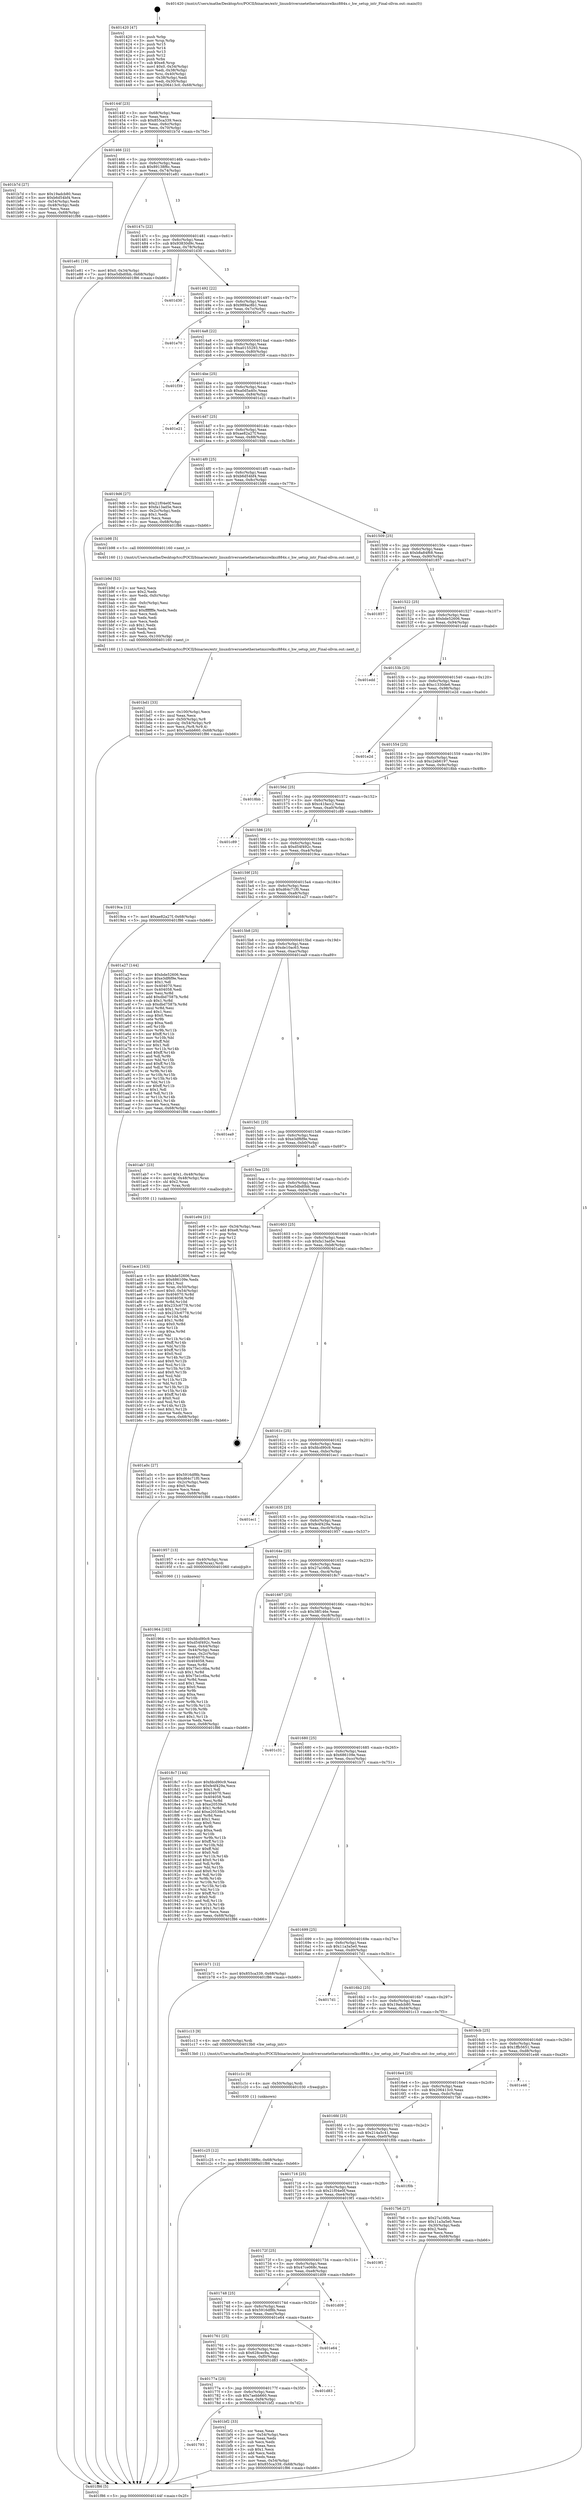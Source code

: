 digraph "0x401420" {
  label = "0x401420 (/mnt/c/Users/mathe/Desktop/tcc/POCII/binaries/extr_linuxdriversnetethernetmicrelksz884x.c_hw_setup_intr_Final-ollvm.out::main(0))"
  labelloc = "t"
  node[shape=record]

  Entry [label="",width=0.3,height=0.3,shape=circle,fillcolor=black,style=filled]
  "0x40144f" [label="{
     0x40144f [23]\l
     | [instrs]\l
     &nbsp;&nbsp;0x40144f \<+3\>: mov -0x68(%rbp),%eax\l
     &nbsp;&nbsp;0x401452 \<+2\>: mov %eax,%ecx\l
     &nbsp;&nbsp;0x401454 \<+6\>: sub $0x855ca339,%ecx\l
     &nbsp;&nbsp;0x40145a \<+3\>: mov %eax,-0x6c(%rbp)\l
     &nbsp;&nbsp;0x40145d \<+3\>: mov %ecx,-0x70(%rbp)\l
     &nbsp;&nbsp;0x401460 \<+6\>: je 0000000000401b7d \<main+0x75d\>\l
  }"]
  "0x401b7d" [label="{
     0x401b7d [27]\l
     | [instrs]\l
     &nbsp;&nbsp;0x401b7d \<+5\>: mov $0x19adcb80,%eax\l
     &nbsp;&nbsp;0x401b82 \<+5\>: mov $0xb6d54bf4,%ecx\l
     &nbsp;&nbsp;0x401b87 \<+3\>: mov -0x54(%rbp),%edx\l
     &nbsp;&nbsp;0x401b8a \<+3\>: cmp -0x48(%rbp),%edx\l
     &nbsp;&nbsp;0x401b8d \<+3\>: cmovl %ecx,%eax\l
     &nbsp;&nbsp;0x401b90 \<+3\>: mov %eax,-0x68(%rbp)\l
     &nbsp;&nbsp;0x401b93 \<+5\>: jmp 0000000000401f86 \<main+0xb66\>\l
  }"]
  "0x401466" [label="{
     0x401466 [22]\l
     | [instrs]\l
     &nbsp;&nbsp;0x401466 \<+5\>: jmp 000000000040146b \<main+0x4b\>\l
     &nbsp;&nbsp;0x40146b \<+3\>: mov -0x6c(%rbp),%eax\l
     &nbsp;&nbsp;0x40146e \<+5\>: sub $0x89138f6c,%eax\l
     &nbsp;&nbsp;0x401473 \<+3\>: mov %eax,-0x74(%rbp)\l
     &nbsp;&nbsp;0x401476 \<+6\>: je 0000000000401e81 \<main+0xa61\>\l
  }"]
  Exit [label="",width=0.3,height=0.3,shape=circle,fillcolor=black,style=filled,peripheries=2]
  "0x401e81" [label="{
     0x401e81 [19]\l
     | [instrs]\l
     &nbsp;&nbsp;0x401e81 \<+7\>: movl $0x0,-0x34(%rbp)\l
     &nbsp;&nbsp;0x401e88 \<+7\>: movl $0xe5dbd0bb,-0x68(%rbp)\l
     &nbsp;&nbsp;0x401e8f \<+5\>: jmp 0000000000401f86 \<main+0xb66\>\l
  }"]
  "0x40147c" [label="{
     0x40147c [22]\l
     | [instrs]\l
     &nbsp;&nbsp;0x40147c \<+5\>: jmp 0000000000401481 \<main+0x61\>\l
     &nbsp;&nbsp;0x401481 \<+3\>: mov -0x6c(%rbp),%eax\l
     &nbsp;&nbsp;0x401484 \<+5\>: sub $0x93830d9c,%eax\l
     &nbsp;&nbsp;0x401489 \<+3\>: mov %eax,-0x78(%rbp)\l
     &nbsp;&nbsp;0x40148c \<+6\>: je 0000000000401d30 \<main+0x910\>\l
  }"]
  "0x401c25" [label="{
     0x401c25 [12]\l
     | [instrs]\l
     &nbsp;&nbsp;0x401c25 \<+7\>: movl $0x89138f6c,-0x68(%rbp)\l
     &nbsp;&nbsp;0x401c2c \<+5\>: jmp 0000000000401f86 \<main+0xb66\>\l
  }"]
  "0x401d30" [label="{
     0x401d30\l
  }", style=dashed]
  "0x401492" [label="{
     0x401492 [22]\l
     | [instrs]\l
     &nbsp;&nbsp;0x401492 \<+5\>: jmp 0000000000401497 \<main+0x77\>\l
     &nbsp;&nbsp;0x401497 \<+3\>: mov -0x6c(%rbp),%eax\l
     &nbsp;&nbsp;0x40149a \<+5\>: sub $0x989ac8b1,%eax\l
     &nbsp;&nbsp;0x40149f \<+3\>: mov %eax,-0x7c(%rbp)\l
     &nbsp;&nbsp;0x4014a2 \<+6\>: je 0000000000401e70 \<main+0xa50\>\l
  }"]
  "0x401c1c" [label="{
     0x401c1c [9]\l
     | [instrs]\l
     &nbsp;&nbsp;0x401c1c \<+4\>: mov -0x50(%rbp),%rdi\l
     &nbsp;&nbsp;0x401c20 \<+5\>: call 0000000000401030 \<free@plt\>\l
     | [calls]\l
     &nbsp;&nbsp;0x401030 \{1\} (unknown)\l
  }"]
  "0x401e70" [label="{
     0x401e70\l
  }", style=dashed]
  "0x4014a8" [label="{
     0x4014a8 [22]\l
     | [instrs]\l
     &nbsp;&nbsp;0x4014a8 \<+5\>: jmp 00000000004014ad \<main+0x8d\>\l
     &nbsp;&nbsp;0x4014ad \<+3\>: mov -0x6c(%rbp),%eax\l
     &nbsp;&nbsp;0x4014b0 \<+5\>: sub $0xa0155293,%eax\l
     &nbsp;&nbsp;0x4014b5 \<+3\>: mov %eax,-0x80(%rbp)\l
     &nbsp;&nbsp;0x4014b8 \<+6\>: je 0000000000401f39 \<main+0xb19\>\l
  }"]
  "0x401793" [label="{
     0x401793\l
  }", style=dashed]
  "0x401f39" [label="{
     0x401f39\l
  }", style=dashed]
  "0x4014be" [label="{
     0x4014be [25]\l
     | [instrs]\l
     &nbsp;&nbsp;0x4014be \<+5\>: jmp 00000000004014c3 \<main+0xa3\>\l
     &nbsp;&nbsp;0x4014c3 \<+3\>: mov -0x6c(%rbp),%eax\l
     &nbsp;&nbsp;0x4014c6 \<+5\>: sub $0xa0d5a40c,%eax\l
     &nbsp;&nbsp;0x4014cb \<+6\>: mov %eax,-0x84(%rbp)\l
     &nbsp;&nbsp;0x4014d1 \<+6\>: je 0000000000401e21 \<main+0xa01\>\l
  }"]
  "0x401bf2" [label="{
     0x401bf2 [33]\l
     | [instrs]\l
     &nbsp;&nbsp;0x401bf2 \<+2\>: xor %eax,%eax\l
     &nbsp;&nbsp;0x401bf4 \<+3\>: mov -0x54(%rbp),%ecx\l
     &nbsp;&nbsp;0x401bf7 \<+2\>: mov %eax,%edx\l
     &nbsp;&nbsp;0x401bf9 \<+2\>: sub %ecx,%edx\l
     &nbsp;&nbsp;0x401bfb \<+2\>: mov %eax,%ecx\l
     &nbsp;&nbsp;0x401bfd \<+3\>: sub $0x1,%ecx\l
     &nbsp;&nbsp;0x401c00 \<+2\>: add %ecx,%edx\l
     &nbsp;&nbsp;0x401c02 \<+2\>: sub %edx,%eax\l
     &nbsp;&nbsp;0x401c04 \<+3\>: mov %eax,-0x54(%rbp)\l
     &nbsp;&nbsp;0x401c07 \<+7\>: movl $0x855ca339,-0x68(%rbp)\l
     &nbsp;&nbsp;0x401c0e \<+5\>: jmp 0000000000401f86 \<main+0xb66\>\l
  }"]
  "0x401e21" [label="{
     0x401e21\l
  }", style=dashed]
  "0x4014d7" [label="{
     0x4014d7 [25]\l
     | [instrs]\l
     &nbsp;&nbsp;0x4014d7 \<+5\>: jmp 00000000004014dc \<main+0xbc\>\l
     &nbsp;&nbsp;0x4014dc \<+3\>: mov -0x6c(%rbp),%eax\l
     &nbsp;&nbsp;0x4014df \<+5\>: sub $0xae82a27f,%eax\l
     &nbsp;&nbsp;0x4014e4 \<+6\>: mov %eax,-0x88(%rbp)\l
     &nbsp;&nbsp;0x4014ea \<+6\>: je 00000000004019d6 \<main+0x5b6\>\l
  }"]
  "0x40177a" [label="{
     0x40177a [25]\l
     | [instrs]\l
     &nbsp;&nbsp;0x40177a \<+5\>: jmp 000000000040177f \<main+0x35f\>\l
     &nbsp;&nbsp;0x40177f \<+3\>: mov -0x6c(%rbp),%eax\l
     &nbsp;&nbsp;0x401782 \<+5\>: sub $0x7aebb660,%eax\l
     &nbsp;&nbsp;0x401787 \<+6\>: mov %eax,-0xf4(%rbp)\l
     &nbsp;&nbsp;0x40178d \<+6\>: je 0000000000401bf2 \<main+0x7d2\>\l
  }"]
  "0x4019d6" [label="{
     0x4019d6 [27]\l
     | [instrs]\l
     &nbsp;&nbsp;0x4019d6 \<+5\>: mov $0x21f04e0f,%eax\l
     &nbsp;&nbsp;0x4019db \<+5\>: mov $0xfa13ad5e,%ecx\l
     &nbsp;&nbsp;0x4019e0 \<+3\>: mov -0x2c(%rbp),%edx\l
     &nbsp;&nbsp;0x4019e3 \<+3\>: cmp $0x1,%edx\l
     &nbsp;&nbsp;0x4019e6 \<+3\>: cmovl %ecx,%eax\l
     &nbsp;&nbsp;0x4019e9 \<+3\>: mov %eax,-0x68(%rbp)\l
     &nbsp;&nbsp;0x4019ec \<+5\>: jmp 0000000000401f86 \<main+0xb66\>\l
  }"]
  "0x4014f0" [label="{
     0x4014f0 [25]\l
     | [instrs]\l
     &nbsp;&nbsp;0x4014f0 \<+5\>: jmp 00000000004014f5 \<main+0xd5\>\l
     &nbsp;&nbsp;0x4014f5 \<+3\>: mov -0x6c(%rbp),%eax\l
     &nbsp;&nbsp;0x4014f8 \<+5\>: sub $0xb6d54bf4,%eax\l
     &nbsp;&nbsp;0x4014fd \<+6\>: mov %eax,-0x8c(%rbp)\l
     &nbsp;&nbsp;0x401503 \<+6\>: je 0000000000401b98 \<main+0x778\>\l
  }"]
  "0x401d83" [label="{
     0x401d83\l
  }", style=dashed]
  "0x401b98" [label="{
     0x401b98 [5]\l
     | [instrs]\l
     &nbsp;&nbsp;0x401b98 \<+5\>: call 0000000000401160 \<next_i\>\l
     | [calls]\l
     &nbsp;&nbsp;0x401160 \{1\} (/mnt/c/Users/mathe/Desktop/tcc/POCII/binaries/extr_linuxdriversnetethernetmicrelksz884x.c_hw_setup_intr_Final-ollvm.out::next_i)\l
  }"]
  "0x401509" [label="{
     0x401509 [25]\l
     | [instrs]\l
     &nbsp;&nbsp;0x401509 \<+5\>: jmp 000000000040150e \<main+0xee\>\l
     &nbsp;&nbsp;0x40150e \<+3\>: mov -0x6c(%rbp),%eax\l
     &nbsp;&nbsp;0x401511 \<+5\>: sub $0xb8a84f68,%eax\l
     &nbsp;&nbsp;0x401516 \<+6\>: mov %eax,-0x90(%rbp)\l
     &nbsp;&nbsp;0x40151c \<+6\>: je 0000000000401857 \<main+0x437\>\l
  }"]
  "0x401761" [label="{
     0x401761 [25]\l
     | [instrs]\l
     &nbsp;&nbsp;0x401761 \<+5\>: jmp 0000000000401766 \<main+0x346\>\l
     &nbsp;&nbsp;0x401766 \<+3\>: mov -0x6c(%rbp),%eax\l
     &nbsp;&nbsp;0x401769 \<+5\>: sub $0x628cec9a,%eax\l
     &nbsp;&nbsp;0x40176e \<+6\>: mov %eax,-0xf0(%rbp)\l
     &nbsp;&nbsp;0x401774 \<+6\>: je 0000000000401d83 \<main+0x963\>\l
  }"]
  "0x401857" [label="{
     0x401857\l
  }", style=dashed]
  "0x401522" [label="{
     0x401522 [25]\l
     | [instrs]\l
     &nbsp;&nbsp;0x401522 \<+5\>: jmp 0000000000401527 \<main+0x107\>\l
     &nbsp;&nbsp;0x401527 \<+3\>: mov -0x6c(%rbp),%eax\l
     &nbsp;&nbsp;0x40152a \<+5\>: sub $0xbde52606,%eax\l
     &nbsp;&nbsp;0x40152f \<+6\>: mov %eax,-0x94(%rbp)\l
     &nbsp;&nbsp;0x401535 \<+6\>: je 0000000000401edd \<main+0xabd\>\l
  }"]
  "0x401e64" [label="{
     0x401e64\l
  }", style=dashed]
  "0x401edd" [label="{
     0x401edd\l
  }", style=dashed]
  "0x40153b" [label="{
     0x40153b [25]\l
     | [instrs]\l
     &nbsp;&nbsp;0x40153b \<+5\>: jmp 0000000000401540 \<main+0x120\>\l
     &nbsp;&nbsp;0x401540 \<+3\>: mov -0x6c(%rbp),%eax\l
     &nbsp;&nbsp;0x401543 \<+5\>: sub $0xc1330de6,%eax\l
     &nbsp;&nbsp;0x401548 \<+6\>: mov %eax,-0x98(%rbp)\l
     &nbsp;&nbsp;0x40154e \<+6\>: je 0000000000401e2d \<main+0xa0d\>\l
  }"]
  "0x401748" [label="{
     0x401748 [25]\l
     | [instrs]\l
     &nbsp;&nbsp;0x401748 \<+5\>: jmp 000000000040174d \<main+0x32d\>\l
     &nbsp;&nbsp;0x40174d \<+3\>: mov -0x6c(%rbp),%eax\l
     &nbsp;&nbsp;0x401750 \<+5\>: sub $0x5916df8b,%eax\l
     &nbsp;&nbsp;0x401755 \<+6\>: mov %eax,-0xec(%rbp)\l
     &nbsp;&nbsp;0x40175b \<+6\>: je 0000000000401e64 \<main+0xa44\>\l
  }"]
  "0x401e2d" [label="{
     0x401e2d\l
  }", style=dashed]
  "0x401554" [label="{
     0x401554 [25]\l
     | [instrs]\l
     &nbsp;&nbsp;0x401554 \<+5\>: jmp 0000000000401559 \<main+0x139\>\l
     &nbsp;&nbsp;0x401559 \<+3\>: mov -0x6c(%rbp),%eax\l
     &nbsp;&nbsp;0x40155c \<+5\>: sub $0xc2eb6197,%eax\l
     &nbsp;&nbsp;0x401561 \<+6\>: mov %eax,-0x9c(%rbp)\l
     &nbsp;&nbsp;0x401567 \<+6\>: je 00000000004018bb \<main+0x49b\>\l
  }"]
  "0x401d09" [label="{
     0x401d09\l
  }", style=dashed]
  "0x4018bb" [label="{
     0x4018bb\l
  }", style=dashed]
  "0x40156d" [label="{
     0x40156d [25]\l
     | [instrs]\l
     &nbsp;&nbsp;0x40156d \<+5\>: jmp 0000000000401572 \<main+0x152\>\l
     &nbsp;&nbsp;0x401572 \<+3\>: mov -0x6c(%rbp),%eax\l
     &nbsp;&nbsp;0x401575 \<+5\>: sub $0xc41facc2,%eax\l
     &nbsp;&nbsp;0x40157a \<+6\>: mov %eax,-0xa0(%rbp)\l
     &nbsp;&nbsp;0x401580 \<+6\>: je 0000000000401c89 \<main+0x869\>\l
  }"]
  "0x40172f" [label="{
     0x40172f [25]\l
     | [instrs]\l
     &nbsp;&nbsp;0x40172f \<+5\>: jmp 0000000000401734 \<main+0x314\>\l
     &nbsp;&nbsp;0x401734 \<+3\>: mov -0x6c(%rbp),%eax\l
     &nbsp;&nbsp;0x401737 \<+5\>: sub $0x47ce068c,%eax\l
     &nbsp;&nbsp;0x40173c \<+6\>: mov %eax,-0xe8(%rbp)\l
     &nbsp;&nbsp;0x401742 \<+6\>: je 0000000000401d09 \<main+0x8e9\>\l
  }"]
  "0x401c89" [label="{
     0x401c89\l
  }", style=dashed]
  "0x401586" [label="{
     0x401586 [25]\l
     | [instrs]\l
     &nbsp;&nbsp;0x401586 \<+5\>: jmp 000000000040158b \<main+0x16b\>\l
     &nbsp;&nbsp;0x40158b \<+3\>: mov -0x6c(%rbp),%eax\l
     &nbsp;&nbsp;0x40158e \<+5\>: sub $0xd54f492c,%eax\l
     &nbsp;&nbsp;0x401593 \<+6\>: mov %eax,-0xa4(%rbp)\l
     &nbsp;&nbsp;0x401599 \<+6\>: je 00000000004019ca \<main+0x5aa\>\l
  }"]
  "0x4019f1" [label="{
     0x4019f1\l
  }", style=dashed]
  "0x4019ca" [label="{
     0x4019ca [12]\l
     | [instrs]\l
     &nbsp;&nbsp;0x4019ca \<+7\>: movl $0xae82a27f,-0x68(%rbp)\l
     &nbsp;&nbsp;0x4019d1 \<+5\>: jmp 0000000000401f86 \<main+0xb66\>\l
  }"]
  "0x40159f" [label="{
     0x40159f [25]\l
     | [instrs]\l
     &nbsp;&nbsp;0x40159f \<+5\>: jmp 00000000004015a4 \<main+0x184\>\l
     &nbsp;&nbsp;0x4015a4 \<+3\>: mov -0x6c(%rbp),%eax\l
     &nbsp;&nbsp;0x4015a7 \<+5\>: sub $0xd64c71f0,%eax\l
     &nbsp;&nbsp;0x4015ac \<+6\>: mov %eax,-0xa8(%rbp)\l
     &nbsp;&nbsp;0x4015b2 \<+6\>: je 0000000000401a27 \<main+0x607\>\l
  }"]
  "0x401716" [label="{
     0x401716 [25]\l
     | [instrs]\l
     &nbsp;&nbsp;0x401716 \<+5\>: jmp 000000000040171b \<main+0x2fb\>\l
     &nbsp;&nbsp;0x40171b \<+3\>: mov -0x6c(%rbp),%eax\l
     &nbsp;&nbsp;0x40171e \<+5\>: sub $0x21f04e0f,%eax\l
     &nbsp;&nbsp;0x401723 \<+6\>: mov %eax,-0xe4(%rbp)\l
     &nbsp;&nbsp;0x401729 \<+6\>: je 00000000004019f1 \<main+0x5d1\>\l
  }"]
  "0x401a27" [label="{
     0x401a27 [144]\l
     | [instrs]\l
     &nbsp;&nbsp;0x401a27 \<+5\>: mov $0xbde52606,%eax\l
     &nbsp;&nbsp;0x401a2c \<+5\>: mov $0xe3df6f9e,%ecx\l
     &nbsp;&nbsp;0x401a31 \<+2\>: mov $0x1,%dl\l
     &nbsp;&nbsp;0x401a33 \<+7\>: mov 0x404070,%esi\l
     &nbsp;&nbsp;0x401a3a \<+7\>: mov 0x404058,%edi\l
     &nbsp;&nbsp;0x401a41 \<+3\>: mov %esi,%r8d\l
     &nbsp;&nbsp;0x401a44 \<+7\>: add $0xdbd7587b,%r8d\l
     &nbsp;&nbsp;0x401a4b \<+4\>: sub $0x1,%r8d\l
     &nbsp;&nbsp;0x401a4f \<+7\>: sub $0xdbd7587b,%r8d\l
     &nbsp;&nbsp;0x401a56 \<+4\>: imul %r8d,%esi\l
     &nbsp;&nbsp;0x401a5a \<+3\>: and $0x1,%esi\l
     &nbsp;&nbsp;0x401a5d \<+3\>: cmp $0x0,%esi\l
     &nbsp;&nbsp;0x401a60 \<+4\>: sete %r9b\l
     &nbsp;&nbsp;0x401a64 \<+3\>: cmp $0xa,%edi\l
     &nbsp;&nbsp;0x401a67 \<+4\>: setl %r10b\l
     &nbsp;&nbsp;0x401a6b \<+3\>: mov %r9b,%r11b\l
     &nbsp;&nbsp;0x401a6e \<+4\>: xor $0xff,%r11b\l
     &nbsp;&nbsp;0x401a72 \<+3\>: mov %r10b,%bl\l
     &nbsp;&nbsp;0x401a75 \<+3\>: xor $0xff,%bl\l
     &nbsp;&nbsp;0x401a78 \<+3\>: xor $0x1,%dl\l
     &nbsp;&nbsp;0x401a7b \<+3\>: mov %r11b,%r14b\l
     &nbsp;&nbsp;0x401a7e \<+4\>: and $0xff,%r14b\l
     &nbsp;&nbsp;0x401a82 \<+3\>: and %dl,%r9b\l
     &nbsp;&nbsp;0x401a85 \<+3\>: mov %bl,%r15b\l
     &nbsp;&nbsp;0x401a88 \<+4\>: and $0xff,%r15b\l
     &nbsp;&nbsp;0x401a8c \<+3\>: and %dl,%r10b\l
     &nbsp;&nbsp;0x401a8f \<+3\>: or %r9b,%r14b\l
     &nbsp;&nbsp;0x401a92 \<+3\>: or %r10b,%r15b\l
     &nbsp;&nbsp;0x401a95 \<+3\>: xor %r15b,%r14b\l
     &nbsp;&nbsp;0x401a98 \<+3\>: or %bl,%r11b\l
     &nbsp;&nbsp;0x401a9b \<+4\>: xor $0xff,%r11b\l
     &nbsp;&nbsp;0x401a9f \<+3\>: or $0x1,%dl\l
     &nbsp;&nbsp;0x401aa2 \<+3\>: and %dl,%r11b\l
     &nbsp;&nbsp;0x401aa5 \<+3\>: or %r11b,%r14b\l
     &nbsp;&nbsp;0x401aa8 \<+4\>: test $0x1,%r14b\l
     &nbsp;&nbsp;0x401aac \<+3\>: cmovne %ecx,%eax\l
     &nbsp;&nbsp;0x401aaf \<+3\>: mov %eax,-0x68(%rbp)\l
     &nbsp;&nbsp;0x401ab2 \<+5\>: jmp 0000000000401f86 \<main+0xb66\>\l
  }"]
  "0x4015b8" [label="{
     0x4015b8 [25]\l
     | [instrs]\l
     &nbsp;&nbsp;0x4015b8 \<+5\>: jmp 00000000004015bd \<main+0x19d\>\l
     &nbsp;&nbsp;0x4015bd \<+3\>: mov -0x6c(%rbp),%eax\l
     &nbsp;&nbsp;0x4015c0 \<+5\>: sub $0xde10ac63,%eax\l
     &nbsp;&nbsp;0x4015c5 \<+6\>: mov %eax,-0xac(%rbp)\l
     &nbsp;&nbsp;0x4015cb \<+6\>: je 0000000000401ea9 \<main+0xa89\>\l
  }"]
  "0x401f0b" [label="{
     0x401f0b\l
  }", style=dashed]
  "0x401ea9" [label="{
     0x401ea9\l
  }", style=dashed]
  "0x4015d1" [label="{
     0x4015d1 [25]\l
     | [instrs]\l
     &nbsp;&nbsp;0x4015d1 \<+5\>: jmp 00000000004015d6 \<main+0x1b6\>\l
     &nbsp;&nbsp;0x4015d6 \<+3\>: mov -0x6c(%rbp),%eax\l
     &nbsp;&nbsp;0x4015d9 \<+5\>: sub $0xe3df6f9e,%eax\l
     &nbsp;&nbsp;0x4015de \<+6\>: mov %eax,-0xb0(%rbp)\l
     &nbsp;&nbsp;0x4015e4 \<+6\>: je 0000000000401ab7 \<main+0x697\>\l
  }"]
  "0x401bd1" [label="{
     0x401bd1 [33]\l
     | [instrs]\l
     &nbsp;&nbsp;0x401bd1 \<+6\>: mov -0x100(%rbp),%ecx\l
     &nbsp;&nbsp;0x401bd7 \<+3\>: imul %eax,%ecx\l
     &nbsp;&nbsp;0x401bda \<+4\>: mov -0x50(%rbp),%r8\l
     &nbsp;&nbsp;0x401bde \<+4\>: movslq -0x54(%rbp),%r9\l
     &nbsp;&nbsp;0x401be2 \<+4\>: mov %ecx,(%r8,%r9,4)\l
     &nbsp;&nbsp;0x401be6 \<+7\>: movl $0x7aebb660,-0x68(%rbp)\l
     &nbsp;&nbsp;0x401bed \<+5\>: jmp 0000000000401f86 \<main+0xb66\>\l
  }"]
  "0x401ab7" [label="{
     0x401ab7 [23]\l
     | [instrs]\l
     &nbsp;&nbsp;0x401ab7 \<+7\>: movl $0x1,-0x48(%rbp)\l
     &nbsp;&nbsp;0x401abe \<+4\>: movslq -0x48(%rbp),%rax\l
     &nbsp;&nbsp;0x401ac2 \<+4\>: shl $0x2,%rax\l
     &nbsp;&nbsp;0x401ac6 \<+3\>: mov %rax,%rdi\l
     &nbsp;&nbsp;0x401ac9 \<+5\>: call 0000000000401050 \<malloc@plt\>\l
     | [calls]\l
     &nbsp;&nbsp;0x401050 \{1\} (unknown)\l
  }"]
  "0x4015ea" [label="{
     0x4015ea [25]\l
     | [instrs]\l
     &nbsp;&nbsp;0x4015ea \<+5\>: jmp 00000000004015ef \<main+0x1cf\>\l
     &nbsp;&nbsp;0x4015ef \<+3\>: mov -0x6c(%rbp),%eax\l
     &nbsp;&nbsp;0x4015f2 \<+5\>: sub $0xe5dbd0bb,%eax\l
     &nbsp;&nbsp;0x4015f7 \<+6\>: mov %eax,-0xb4(%rbp)\l
     &nbsp;&nbsp;0x4015fd \<+6\>: je 0000000000401e94 \<main+0xa74\>\l
  }"]
  "0x401b9d" [label="{
     0x401b9d [52]\l
     | [instrs]\l
     &nbsp;&nbsp;0x401b9d \<+2\>: xor %ecx,%ecx\l
     &nbsp;&nbsp;0x401b9f \<+5\>: mov $0x2,%edx\l
     &nbsp;&nbsp;0x401ba4 \<+6\>: mov %edx,-0xfc(%rbp)\l
     &nbsp;&nbsp;0x401baa \<+1\>: cltd\l
     &nbsp;&nbsp;0x401bab \<+6\>: mov -0xfc(%rbp),%esi\l
     &nbsp;&nbsp;0x401bb1 \<+2\>: idiv %esi\l
     &nbsp;&nbsp;0x401bb3 \<+6\>: imul $0xfffffffe,%edx,%edx\l
     &nbsp;&nbsp;0x401bb9 \<+2\>: mov %ecx,%edi\l
     &nbsp;&nbsp;0x401bbb \<+2\>: sub %edx,%edi\l
     &nbsp;&nbsp;0x401bbd \<+2\>: mov %ecx,%edx\l
     &nbsp;&nbsp;0x401bbf \<+3\>: sub $0x1,%edx\l
     &nbsp;&nbsp;0x401bc2 \<+2\>: add %edx,%edi\l
     &nbsp;&nbsp;0x401bc4 \<+2\>: sub %edi,%ecx\l
     &nbsp;&nbsp;0x401bc6 \<+6\>: mov %ecx,-0x100(%rbp)\l
     &nbsp;&nbsp;0x401bcc \<+5\>: call 0000000000401160 \<next_i\>\l
     | [calls]\l
     &nbsp;&nbsp;0x401160 \{1\} (/mnt/c/Users/mathe/Desktop/tcc/POCII/binaries/extr_linuxdriversnetethernetmicrelksz884x.c_hw_setup_intr_Final-ollvm.out::next_i)\l
  }"]
  "0x401e94" [label="{
     0x401e94 [21]\l
     | [instrs]\l
     &nbsp;&nbsp;0x401e94 \<+3\>: mov -0x34(%rbp),%eax\l
     &nbsp;&nbsp;0x401e97 \<+7\>: add $0xe8,%rsp\l
     &nbsp;&nbsp;0x401e9e \<+1\>: pop %rbx\l
     &nbsp;&nbsp;0x401e9f \<+2\>: pop %r12\l
     &nbsp;&nbsp;0x401ea1 \<+2\>: pop %r13\l
     &nbsp;&nbsp;0x401ea3 \<+2\>: pop %r14\l
     &nbsp;&nbsp;0x401ea5 \<+2\>: pop %r15\l
     &nbsp;&nbsp;0x401ea7 \<+1\>: pop %rbp\l
     &nbsp;&nbsp;0x401ea8 \<+1\>: ret\l
  }"]
  "0x401603" [label="{
     0x401603 [25]\l
     | [instrs]\l
     &nbsp;&nbsp;0x401603 \<+5\>: jmp 0000000000401608 \<main+0x1e8\>\l
     &nbsp;&nbsp;0x401608 \<+3\>: mov -0x6c(%rbp),%eax\l
     &nbsp;&nbsp;0x40160b \<+5\>: sub $0xfa13ad5e,%eax\l
     &nbsp;&nbsp;0x401610 \<+6\>: mov %eax,-0xb8(%rbp)\l
     &nbsp;&nbsp;0x401616 \<+6\>: je 0000000000401a0c \<main+0x5ec\>\l
  }"]
  "0x401ace" [label="{
     0x401ace [163]\l
     | [instrs]\l
     &nbsp;&nbsp;0x401ace \<+5\>: mov $0xbde52606,%ecx\l
     &nbsp;&nbsp;0x401ad3 \<+5\>: mov $0x686109e,%edx\l
     &nbsp;&nbsp;0x401ad8 \<+3\>: mov $0x1,%sil\l
     &nbsp;&nbsp;0x401adb \<+4\>: mov %rax,-0x50(%rbp)\l
     &nbsp;&nbsp;0x401adf \<+7\>: movl $0x0,-0x54(%rbp)\l
     &nbsp;&nbsp;0x401ae6 \<+8\>: mov 0x404070,%r8d\l
     &nbsp;&nbsp;0x401aee \<+8\>: mov 0x404058,%r9d\l
     &nbsp;&nbsp;0x401af6 \<+3\>: mov %r8d,%r10d\l
     &nbsp;&nbsp;0x401af9 \<+7\>: add $0x233c6778,%r10d\l
     &nbsp;&nbsp;0x401b00 \<+4\>: sub $0x1,%r10d\l
     &nbsp;&nbsp;0x401b04 \<+7\>: sub $0x233c6778,%r10d\l
     &nbsp;&nbsp;0x401b0b \<+4\>: imul %r10d,%r8d\l
     &nbsp;&nbsp;0x401b0f \<+4\>: and $0x1,%r8d\l
     &nbsp;&nbsp;0x401b13 \<+4\>: cmp $0x0,%r8d\l
     &nbsp;&nbsp;0x401b17 \<+4\>: sete %r11b\l
     &nbsp;&nbsp;0x401b1b \<+4\>: cmp $0xa,%r9d\l
     &nbsp;&nbsp;0x401b1f \<+3\>: setl %bl\l
     &nbsp;&nbsp;0x401b22 \<+3\>: mov %r11b,%r14b\l
     &nbsp;&nbsp;0x401b25 \<+4\>: xor $0xff,%r14b\l
     &nbsp;&nbsp;0x401b29 \<+3\>: mov %bl,%r15b\l
     &nbsp;&nbsp;0x401b2c \<+4\>: xor $0xff,%r15b\l
     &nbsp;&nbsp;0x401b30 \<+4\>: xor $0x0,%sil\l
     &nbsp;&nbsp;0x401b34 \<+3\>: mov %r14b,%r12b\l
     &nbsp;&nbsp;0x401b37 \<+4\>: and $0x0,%r12b\l
     &nbsp;&nbsp;0x401b3b \<+3\>: and %sil,%r11b\l
     &nbsp;&nbsp;0x401b3e \<+3\>: mov %r15b,%r13b\l
     &nbsp;&nbsp;0x401b41 \<+4\>: and $0x0,%r13b\l
     &nbsp;&nbsp;0x401b45 \<+3\>: and %sil,%bl\l
     &nbsp;&nbsp;0x401b48 \<+3\>: or %r11b,%r12b\l
     &nbsp;&nbsp;0x401b4b \<+3\>: or %bl,%r13b\l
     &nbsp;&nbsp;0x401b4e \<+3\>: xor %r13b,%r12b\l
     &nbsp;&nbsp;0x401b51 \<+3\>: or %r15b,%r14b\l
     &nbsp;&nbsp;0x401b54 \<+4\>: xor $0xff,%r14b\l
     &nbsp;&nbsp;0x401b58 \<+4\>: or $0x0,%sil\l
     &nbsp;&nbsp;0x401b5c \<+3\>: and %sil,%r14b\l
     &nbsp;&nbsp;0x401b5f \<+3\>: or %r14b,%r12b\l
     &nbsp;&nbsp;0x401b62 \<+4\>: test $0x1,%r12b\l
     &nbsp;&nbsp;0x401b66 \<+3\>: cmovne %edx,%ecx\l
     &nbsp;&nbsp;0x401b69 \<+3\>: mov %ecx,-0x68(%rbp)\l
     &nbsp;&nbsp;0x401b6c \<+5\>: jmp 0000000000401f86 \<main+0xb66\>\l
  }"]
  "0x401a0c" [label="{
     0x401a0c [27]\l
     | [instrs]\l
     &nbsp;&nbsp;0x401a0c \<+5\>: mov $0x5916df8b,%eax\l
     &nbsp;&nbsp;0x401a11 \<+5\>: mov $0xd64c71f0,%ecx\l
     &nbsp;&nbsp;0x401a16 \<+3\>: mov -0x2c(%rbp),%edx\l
     &nbsp;&nbsp;0x401a19 \<+3\>: cmp $0x0,%edx\l
     &nbsp;&nbsp;0x401a1c \<+3\>: cmove %ecx,%eax\l
     &nbsp;&nbsp;0x401a1f \<+3\>: mov %eax,-0x68(%rbp)\l
     &nbsp;&nbsp;0x401a22 \<+5\>: jmp 0000000000401f86 \<main+0xb66\>\l
  }"]
  "0x40161c" [label="{
     0x40161c [25]\l
     | [instrs]\l
     &nbsp;&nbsp;0x40161c \<+5\>: jmp 0000000000401621 \<main+0x201\>\l
     &nbsp;&nbsp;0x401621 \<+3\>: mov -0x6c(%rbp),%eax\l
     &nbsp;&nbsp;0x401624 \<+5\>: sub $0xfdcd90c9,%eax\l
     &nbsp;&nbsp;0x401629 \<+6\>: mov %eax,-0xbc(%rbp)\l
     &nbsp;&nbsp;0x40162f \<+6\>: je 0000000000401ec1 \<main+0xaa1\>\l
  }"]
  "0x401964" [label="{
     0x401964 [102]\l
     | [instrs]\l
     &nbsp;&nbsp;0x401964 \<+5\>: mov $0xfdcd90c9,%ecx\l
     &nbsp;&nbsp;0x401969 \<+5\>: mov $0xd54f492c,%edx\l
     &nbsp;&nbsp;0x40196e \<+3\>: mov %eax,-0x44(%rbp)\l
     &nbsp;&nbsp;0x401971 \<+3\>: mov -0x44(%rbp),%eax\l
     &nbsp;&nbsp;0x401974 \<+3\>: mov %eax,-0x2c(%rbp)\l
     &nbsp;&nbsp;0x401977 \<+7\>: mov 0x404070,%eax\l
     &nbsp;&nbsp;0x40197e \<+7\>: mov 0x404058,%esi\l
     &nbsp;&nbsp;0x401985 \<+3\>: mov %eax,%r8d\l
     &nbsp;&nbsp;0x401988 \<+7\>: add $0x75e1c6ba,%r8d\l
     &nbsp;&nbsp;0x40198f \<+4\>: sub $0x1,%r8d\l
     &nbsp;&nbsp;0x401993 \<+7\>: sub $0x75e1c6ba,%r8d\l
     &nbsp;&nbsp;0x40199a \<+4\>: imul %r8d,%eax\l
     &nbsp;&nbsp;0x40199e \<+3\>: and $0x1,%eax\l
     &nbsp;&nbsp;0x4019a1 \<+3\>: cmp $0x0,%eax\l
     &nbsp;&nbsp;0x4019a4 \<+4\>: sete %r9b\l
     &nbsp;&nbsp;0x4019a8 \<+3\>: cmp $0xa,%esi\l
     &nbsp;&nbsp;0x4019ab \<+4\>: setl %r10b\l
     &nbsp;&nbsp;0x4019af \<+3\>: mov %r9b,%r11b\l
     &nbsp;&nbsp;0x4019b2 \<+3\>: and %r10b,%r11b\l
     &nbsp;&nbsp;0x4019b5 \<+3\>: xor %r10b,%r9b\l
     &nbsp;&nbsp;0x4019b8 \<+3\>: or %r9b,%r11b\l
     &nbsp;&nbsp;0x4019bb \<+4\>: test $0x1,%r11b\l
     &nbsp;&nbsp;0x4019bf \<+3\>: cmovne %edx,%ecx\l
     &nbsp;&nbsp;0x4019c2 \<+3\>: mov %ecx,-0x68(%rbp)\l
     &nbsp;&nbsp;0x4019c5 \<+5\>: jmp 0000000000401f86 \<main+0xb66\>\l
  }"]
  "0x401ec1" [label="{
     0x401ec1\l
  }", style=dashed]
  "0x401635" [label="{
     0x401635 [25]\l
     | [instrs]\l
     &nbsp;&nbsp;0x401635 \<+5\>: jmp 000000000040163a \<main+0x21a\>\l
     &nbsp;&nbsp;0x40163a \<+3\>: mov -0x6c(%rbp),%eax\l
     &nbsp;&nbsp;0x40163d \<+5\>: sub $0xfe4f429a,%eax\l
     &nbsp;&nbsp;0x401642 \<+6\>: mov %eax,-0xc0(%rbp)\l
     &nbsp;&nbsp;0x401648 \<+6\>: je 0000000000401957 \<main+0x537\>\l
  }"]
  "0x401420" [label="{
     0x401420 [47]\l
     | [instrs]\l
     &nbsp;&nbsp;0x401420 \<+1\>: push %rbp\l
     &nbsp;&nbsp;0x401421 \<+3\>: mov %rsp,%rbp\l
     &nbsp;&nbsp;0x401424 \<+2\>: push %r15\l
     &nbsp;&nbsp;0x401426 \<+2\>: push %r14\l
     &nbsp;&nbsp;0x401428 \<+2\>: push %r13\l
     &nbsp;&nbsp;0x40142a \<+2\>: push %r12\l
     &nbsp;&nbsp;0x40142c \<+1\>: push %rbx\l
     &nbsp;&nbsp;0x40142d \<+7\>: sub $0xe8,%rsp\l
     &nbsp;&nbsp;0x401434 \<+7\>: movl $0x0,-0x34(%rbp)\l
     &nbsp;&nbsp;0x40143b \<+3\>: mov %edi,-0x38(%rbp)\l
     &nbsp;&nbsp;0x40143e \<+4\>: mov %rsi,-0x40(%rbp)\l
     &nbsp;&nbsp;0x401442 \<+3\>: mov -0x38(%rbp),%edi\l
     &nbsp;&nbsp;0x401445 \<+3\>: mov %edi,-0x30(%rbp)\l
     &nbsp;&nbsp;0x401448 \<+7\>: movl $0x206413c0,-0x68(%rbp)\l
  }"]
  "0x401957" [label="{
     0x401957 [13]\l
     | [instrs]\l
     &nbsp;&nbsp;0x401957 \<+4\>: mov -0x40(%rbp),%rax\l
     &nbsp;&nbsp;0x40195b \<+4\>: mov 0x8(%rax),%rdi\l
     &nbsp;&nbsp;0x40195f \<+5\>: call 0000000000401060 \<atoi@plt\>\l
     | [calls]\l
     &nbsp;&nbsp;0x401060 \{1\} (unknown)\l
  }"]
  "0x40164e" [label="{
     0x40164e [25]\l
     | [instrs]\l
     &nbsp;&nbsp;0x40164e \<+5\>: jmp 0000000000401653 \<main+0x233\>\l
     &nbsp;&nbsp;0x401653 \<+3\>: mov -0x6c(%rbp),%eax\l
     &nbsp;&nbsp;0x401656 \<+5\>: sub $0x27a166b,%eax\l
     &nbsp;&nbsp;0x40165b \<+6\>: mov %eax,-0xc4(%rbp)\l
     &nbsp;&nbsp;0x401661 \<+6\>: je 00000000004018c7 \<main+0x4a7\>\l
  }"]
  "0x401f86" [label="{
     0x401f86 [5]\l
     | [instrs]\l
     &nbsp;&nbsp;0x401f86 \<+5\>: jmp 000000000040144f \<main+0x2f\>\l
  }"]
  "0x4018c7" [label="{
     0x4018c7 [144]\l
     | [instrs]\l
     &nbsp;&nbsp;0x4018c7 \<+5\>: mov $0xfdcd90c9,%eax\l
     &nbsp;&nbsp;0x4018cc \<+5\>: mov $0xfe4f429a,%ecx\l
     &nbsp;&nbsp;0x4018d1 \<+2\>: mov $0x1,%dl\l
     &nbsp;&nbsp;0x4018d3 \<+7\>: mov 0x404070,%esi\l
     &nbsp;&nbsp;0x4018da \<+7\>: mov 0x404058,%edi\l
     &nbsp;&nbsp;0x4018e1 \<+3\>: mov %esi,%r8d\l
     &nbsp;&nbsp;0x4018e4 \<+7\>: sub $0xe20539e5,%r8d\l
     &nbsp;&nbsp;0x4018eb \<+4\>: sub $0x1,%r8d\l
     &nbsp;&nbsp;0x4018ef \<+7\>: add $0xe20539e5,%r8d\l
     &nbsp;&nbsp;0x4018f6 \<+4\>: imul %r8d,%esi\l
     &nbsp;&nbsp;0x4018fa \<+3\>: and $0x1,%esi\l
     &nbsp;&nbsp;0x4018fd \<+3\>: cmp $0x0,%esi\l
     &nbsp;&nbsp;0x401900 \<+4\>: sete %r9b\l
     &nbsp;&nbsp;0x401904 \<+3\>: cmp $0xa,%edi\l
     &nbsp;&nbsp;0x401907 \<+4\>: setl %r10b\l
     &nbsp;&nbsp;0x40190b \<+3\>: mov %r9b,%r11b\l
     &nbsp;&nbsp;0x40190e \<+4\>: xor $0xff,%r11b\l
     &nbsp;&nbsp;0x401912 \<+3\>: mov %r10b,%bl\l
     &nbsp;&nbsp;0x401915 \<+3\>: xor $0xff,%bl\l
     &nbsp;&nbsp;0x401918 \<+3\>: xor $0x0,%dl\l
     &nbsp;&nbsp;0x40191b \<+3\>: mov %r11b,%r14b\l
     &nbsp;&nbsp;0x40191e \<+4\>: and $0x0,%r14b\l
     &nbsp;&nbsp;0x401922 \<+3\>: and %dl,%r9b\l
     &nbsp;&nbsp;0x401925 \<+3\>: mov %bl,%r15b\l
     &nbsp;&nbsp;0x401928 \<+4\>: and $0x0,%r15b\l
     &nbsp;&nbsp;0x40192c \<+3\>: and %dl,%r10b\l
     &nbsp;&nbsp;0x40192f \<+3\>: or %r9b,%r14b\l
     &nbsp;&nbsp;0x401932 \<+3\>: or %r10b,%r15b\l
     &nbsp;&nbsp;0x401935 \<+3\>: xor %r15b,%r14b\l
     &nbsp;&nbsp;0x401938 \<+3\>: or %bl,%r11b\l
     &nbsp;&nbsp;0x40193b \<+4\>: xor $0xff,%r11b\l
     &nbsp;&nbsp;0x40193f \<+3\>: or $0x0,%dl\l
     &nbsp;&nbsp;0x401942 \<+3\>: and %dl,%r11b\l
     &nbsp;&nbsp;0x401945 \<+3\>: or %r11b,%r14b\l
     &nbsp;&nbsp;0x401948 \<+4\>: test $0x1,%r14b\l
     &nbsp;&nbsp;0x40194c \<+3\>: cmovne %ecx,%eax\l
     &nbsp;&nbsp;0x40194f \<+3\>: mov %eax,-0x68(%rbp)\l
     &nbsp;&nbsp;0x401952 \<+5\>: jmp 0000000000401f86 \<main+0xb66\>\l
  }"]
  "0x401667" [label="{
     0x401667 [25]\l
     | [instrs]\l
     &nbsp;&nbsp;0x401667 \<+5\>: jmp 000000000040166c \<main+0x24c\>\l
     &nbsp;&nbsp;0x40166c \<+3\>: mov -0x6c(%rbp),%eax\l
     &nbsp;&nbsp;0x40166f \<+5\>: sub $0x38f146e,%eax\l
     &nbsp;&nbsp;0x401674 \<+6\>: mov %eax,-0xc8(%rbp)\l
     &nbsp;&nbsp;0x40167a \<+6\>: je 0000000000401c31 \<main+0x811\>\l
  }"]
  "0x4016fd" [label="{
     0x4016fd [25]\l
     | [instrs]\l
     &nbsp;&nbsp;0x4016fd \<+5\>: jmp 0000000000401702 \<main+0x2e2\>\l
     &nbsp;&nbsp;0x401702 \<+3\>: mov -0x6c(%rbp),%eax\l
     &nbsp;&nbsp;0x401705 \<+5\>: sub $0x214a5c41,%eax\l
     &nbsp;&nbsp;0x40170a \<+6\>: mov %eax,-0xe0(%rbp)\l
     &nbsp;&nbsp;0x401710 \<+6\>: je 0000000000401f0b \<main+0xaeb\>\l
  }"]
  "0x401c31" [label="{
     0x401c31\l
  }", style=dashed]
  "0x401680" [label="{
     0x401680 [25]\l
     | [instrs]\l
     &nbsp;&nbsp;0x401680 \<+5\>: jmp 0000000000401685 \<main+0x265\>\l
     &nbsp;&nbsp;0x401685 \<+3\>: mov -0x6c(%rbp),%eax\l
     &nbsp;&nbsp;0x401688 \<+5\>: sub $0x686109e,%eax\l
     &nbsp;&nbsp;0x40168d \<+6\>: mov %eax,-0xcc(%rbp)\l
     &nbsp;&nbsp;0x401693 \<+6\>: je 0000000000401b71 \<main+0x751\>\l
  }"]
  "0x4017b6" [label="{
     0x4017b6 [27]\l
     | [instrs]\l
     &nbsp;&nbsp;0x4017b6 \<+5\>: mov $0x27a166b,%eax\l
     &nbsp;&nbsp;0x4017bb \<+5\>: mov $0x11a3a5e0,%ecx\l
     &nbsp;&nbsp;0x4017c0 \<+3\>: mov -0x30(%rbp),%edx\l
     &nbsp;&nbsp;0x4017c3 \<+3\>: cmp $0x2,%edx\l
     &nbsp;&nbsp;0x4017c6 \<+3\>: cmovne %ecx,%eax\l
     &nbsp;&nbsp;0x4017c9 \<+3\>: mov %eax,-0x68(%rbp)\l
     &nbsp;&nbsp;0x4017cc \<+5\>: jmp 0000000000401f86 \<main+0xb66\>\l
  }"]
  "0x401b71" [label="{
     0x401b71 [12]\l
     | [instrs]\l
     &nbsp;&nbsp;0x401b71 \<+7\>: movl $0x855ca339,-0x68(%rbp)\l
     &nbsp;&nbsp;0x401b78 \<+5\>: jmp 0000000000401f86 \<main+0xb66\>\l
  }"]
  "0x401699" [label="{
     0x401699 [25]\l
     | [instrs]\l
     &nbsp;&nbsp;0x401699 \<+5\>: jmp 000000000040169e \<main+0x27e\>\l
     &nbsp;&nbsp;0x40169e \<+3\>: mov -0x6c(%rbp),%eax\l
     &nbsp;&nbsp;0x4016a1 \<+5\>: sub $0x11a3a5e0,%eax\l
     &nbsp;&nbsp;0x4016a6 \<+6\>: mov %eax,-0xd0(%rbp)\l
     &nbsp;&nbsp;0x4016ac \<+6\>: je 00000000004017d1 \<main+0x3b1\>\l
  }"]
  "0x4016e4" [label="{
     0x4016e4 [25]\l
     | [instrs]\l
     &nbsp;&nbsp;0x4016e4 \<+5\>: jmp 00000000004016e9 \<main+0x2c9\>\l
     &nbsp;&nbsp;0x4016e9 \<+3\>: mov -0x6c(%rbp),%eax\l
     &nbsp;&nbsp;0x4016ec \<+5\>: sub $0x206413c0,%eax\l
     &nbsp;&nbsp;0x4016f1 \<+6\>: mov %eax,-0xdc(%rbp)\l
     &nbsp;&nbsp;0x4016f7 \<+6\>: je 00000000004017b6 \<main+0x396\>\l
  }"]
  "0x4017d1" [label="{
     0x4017d1\l
  }", style=dashed]
  "0x4016b2" [label="{
     0x4016b2 [25]\l
     | [instrs]\l
     &nbsp;&nbsp;0x4016b2 \<+5\>: jmp 00000000004016b7 \<main+0x297\>\l
     &nbsp;&nbsp;0x4016b7 \<+3\>: mov -0x6c(%rbp),%eax\l
     &nbsp;&nbsp;0x4016ba \<+5\>: sub $0x19adcb80,%eax\l
     &nbsp;&nbsp;0x4016bf \<+6\>: mov %eax,-0xd4(%rbp)\l
     &nbsp;&nbsp;0x4016c5 \<+6\>: je 0000000000401c13 \<main+0x7f3\>\l
  }"]
  "0x401e46" [label="{
     0x401e46\l
  }", style=dashed]
  "0x401c13" [label="{
     0x401c13 [9]\l
     | [instrs]\l
     &nbsp;&nbsp;0x401c13 \<+4\>: mov -0x50(%rbp),%rdi\l
     &nbsp;&nbsp;0x401c17 \<+5\>: call 00000000004013b0 \<hw_setup_intr\>\l
     | [calls]\l
     &nbsp;&nbsp;0x4013b0 \{1\} (/mnt/c/Users/mathe/Desktop/tcc/POCII/binaries/extr_linuxdriversnetethernetmicrelksz884x.c_hw_setup_intr_Final-ollvm.out::hw_setup_intr)\l
  }"]
  "0x4016cb" [label="{
     0x4016cb [25]\l
     | [instrs]\l
     &nbsp;&nbsp;0x4016cb \<+5\>: jmp 00000000004016d0 \<main+0x2b0\>\l
     &nbsp;&nbsp;0x4016d0 \<+3\>: mov -0x6c(%rbp),%eax\l
     &nbsp;&nbsp;0x4016d3 \<+5\>: sub $0x1ffb5651,%eax\l
     &nbsp;&nbsp;0x4016d8 \<+6\>: mov %eax,-0xd8(%rbp)\l
     &nbsp;&nbsp;0x4016de \<+6\>: je 0000000000401e46 \<main+0xa26\>\l
  }"]
  Entry -> "0x401420" [label=" 1"]
  "0x40144f" -> "0x401b7d" [label=" 2"]
  "0x40144f" -> "0x401466" [label=" 14"]
  "0x401e94" -> Exit [label=" 1"]
  "0x401466" -> "0x401e81" [label=" 1"]
  "0x401466" -> "0x40147c" [label=" 13"]
  "0x401e81" -> "0x401f86" [label=" 1"]
  "0x40147c" -> "0x401d30" [label=" 0"]
  "0x40147c" -> "0x401492" [label=" 13"]
  "0x401c25" -> "0x401f86" [label=" 1"]
  "0x401492" -> "0x401e70" [label=" 0"]
  "0x401492" -> "0x4014a8" [label=" 13"]
  "0x401c1c" -> "0x401c25" [label=" 1"]
  "0x4014a8" -> "0x401f39" [label=" 0"]
  "0x4014a8" -> "0x4014be" [label=" 13"]
  "0x401c13" -> "0x401c1c" [label=" 1"]
  "0x4014be" -> "0x401e21" [label=" 0"]
  "0x4014be" -> "0x4014d7" [label=" 13"]
  "0x401bf2" -> "0x401f86" [label=" 1"]
  "0x4014d7" -> "0x4019d6" [label=" 1"]
  "0x4014d7" -> "0x4014f0" [label=" 12"]
  "0x40177a" -> "0x401bf2" [label=" 1"]
  "0x4014f0" -> "0x401b98" [label=" 1"]
  "0x4014f0" -> "0x401509" [label=" 11"]
  "0x40177a" -> "0x401793" [label=" 0"]
  "0x401509" -> "0x401857" [label=" 0"]
  "0x401509" -> "0x401522" [label=" 11"]
  "0x401761" -> "0x401d83" [label=" 0"]
  "0x401522" -> "0x401edd" [label=" 0"]
  "0x401522" -> "0x40153b" [label=" 11"]
  "0x401761" -> "0x40177a" [label=" 1"]
  "0x40153b" -> "0x401e2d" [label=" 0"]
  "0x40153b" -> "0x401554" [label=" 11"]
  "0x401748" -> "0x401e64" [label=" 0"]
  "0x401554" -> "0x4018bb" [label=" 0"]
  "0x401554" -> "0x40156d" [label=" 11"]
  "0x401748" -> "0x401761" [label=" 1"]
  "0x40156d" -> "0x401c89" [label=" 0"]
  "0x40156d" -> "0x401586" [label=" 11"]
  "0x40172f" -> "0x401d09" [label=" 0"]
  "0x401586" -> "0x4019ca" [label=" 1"]
  "0x401586" -> "0x40159f" [label=" 10"]
  "0x40172f" -> "0x401748" [label=" 1"]
  "0x40159f" -> "0x401a27" [label=" 1"]
  "0x40159f" -> "0x4015b8" [label=" 9"]
  "0x401716" -> "0x4019f1" [label=" 0"]
  "0x4015b8" -> "0x401ea9" [label=" 0"]
  "0x4015b8" -> "0x4015d1" [label=" 9"]
  "0x401716" -> "0x40172f" [label=" 1"]
  "0x4015d1" -> "0x401ab7" [label=" 1"]
  "0x4015d1" -> "0x4015ea" [label=" 8"]
  "0x4016fd" -> "0x401f0b" [label=" 0"]
  "0x4015ea" -> "0x401e94" [label=" 1"]
  "0x4015ea" -> "0x401603" [label=" 7"]
  "0x4016fd" -> "0x401716" [label=" 1"]
  "0x401603" -> "0x401a0c" [label=" 1"]
  "0x401603" -> "0x40161c" [label=" 6"]
  "0x401bd1" -> "0x401f86" [label=" 1"]
  "0x40161c" -> "0x401ec1" [label=" 0"]
  "0x40161c" -> "0x401635" [label=" 6"]
  "0x401b9d" -> "0x401bd1" [label=" 1"]
  "0x401635" -> "0x401957" [label=" 1"]
  "0x401635" -> "0x40164e" [label=" 5"]
  "0x401b98" -> "0x401b9d" [label=" 1"]
  "0x40164e" -> "0x4018c7" [label=" 1"]
  "0x40164e" -> "0x401667" [label=" 4"]
  "0x401b7d" -> "0x401f86" [label=" 2"]
  "0x401667" -> "0x401c31" [label=" 0"]
  "0x401667" -> "0x401680" [label=" 4"]
  "0x401b71" -> "0x401f86" [label=" 1"]
  "0x401680" -> "0x401b71" [label=" 1"]
  "0x401680" -> "0x401699" [label=" 3"]
  "0x401ace" -> "0x401f86" [label=" 1"]
  "0x401699" -> "0x4017d1" [label=" 0"]
  "0x401699" -> "0x4016b2" [label=" 3"]
  "0x401a27" -> "0x401f86" [label=" 1"]
  "0x4016b2" -> "0x401c13" [label=" 1"]
  "0x4016b2" -> "0x4016cb" [label=" 2"]
  "0x401a0c" -> "0x401f86" [label=" 1"]
  "0x4016cb" -> "0x401e46" [label=" 0"]
  "0x4016cb" -> "0x4016e4" [label=" 2"]
  "0x401ab7" -> "0x401ace" [label=" 1"]
  "0x4016e4" -> "0x4017b6" [label=" 1"]
  "0x4016e4" -> "0x4016fd" [label=" 1"]
  "0x4017b6" -> "0x401f86" [label=" 1"]
  "0x401420" -> "0x40144f" [label=" 1"]
  "0x401f86" -> "0x40144f" [label=" 15"]
  "0x4018c7" -> "0x401f86" [label=" 1"]
  "0x401957" -> "0x401964" [label=" 1"]
  "0x401964" -> "0x401f86" [label=" 1"]
  "0x4019ca" -> "0x401f86" [label=" 1"]
  "0x4019d6" -> "0x401f86" [label=" 1"]
}
